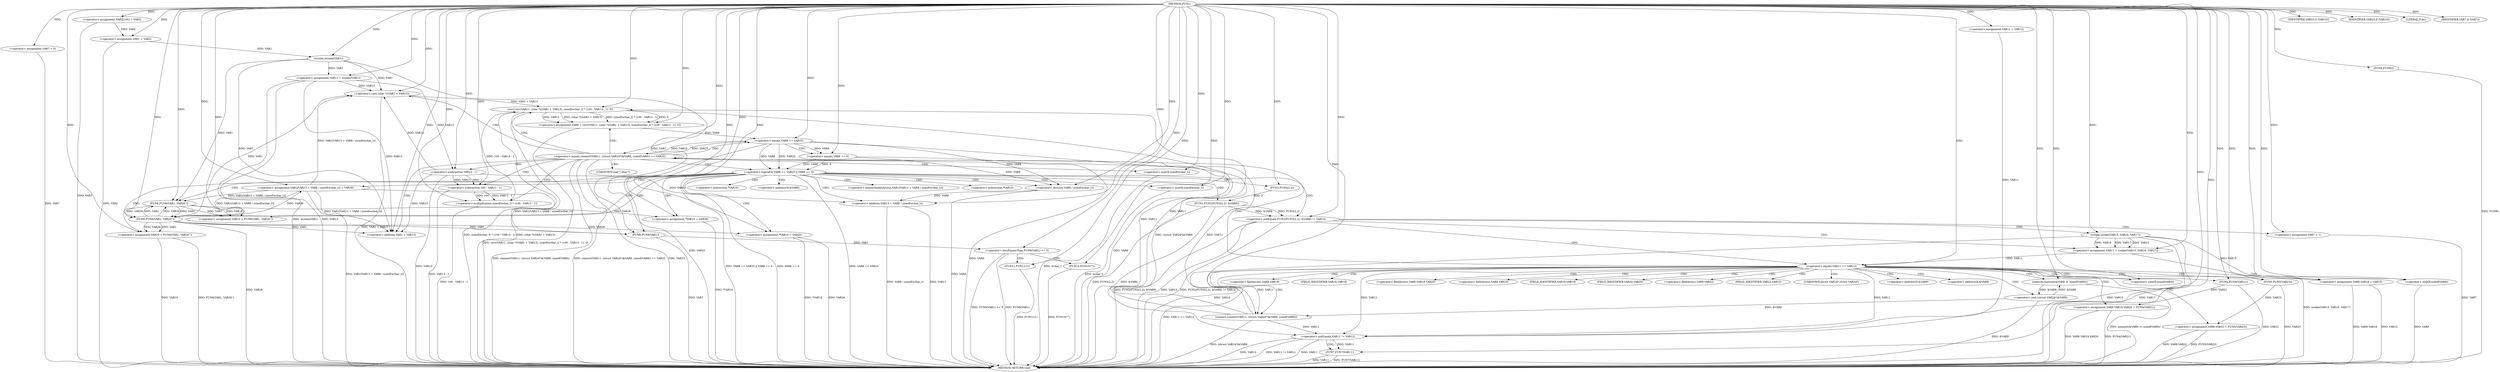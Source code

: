 digraph FUN1 {  
"1000100" [label = "(METHOD,FUN1)" ]
"1000280" [label = "(METHOD_RETURN,void)" ]
"1000104" [label = "(<operator>.assignment,VAR2[100] = VAR3)" ]
"1000107" [label = "(<operator>.assignment,VAR1 = VAR2)" ]
"1000115" [label = "(<operator>.assignment,VAR7 = 0)" ]
"1000122" [label = "(<operator>.assignment,VAR11 = VAR12)" ]
"1000126" [label = "(<operator>.assignment,VAR13 = wcslen(VAR1))" ]
"1000128" [label = "(wcslen,wcslen(VAR1))" ]
"1000133" [label = "(<operator>.notEquals,FUN2(FUN3(2,2), &VAR6) != VAR14)" ]
"1000134" [label = "(FUN2,FUN2(FUN3(2,2), &VAR6))" ]
"1000135" [label = "(FUN3,FUN3(2,2))" ]
"1000143" [label = "(<operator>.assignment,VAR7 = 1)" ]
"1000146" [label = "(<operator>.assignment,VAR11 = socket(VAR15, VAR16, VAR17))" ]
"1000148" [label = "(socket,socket(VAR15, VAR16, VAR17))" ]
"1000153" [label = "(<operator>.equals,VAR11 == VAR12)" ]
"1000158" [label = "(memset,memset(&VAR9, 0, sizeof(VAR9)))" ]
"1000162" [label = "(<operator>.sizeOf,sizeof(VAR9))" ]
"1000164" [label = "(<operator>.assignment,VAR9.VAR18 = VAR15)" ]
"1000169" [label = "(<operator>.assignment,VAR9.VAR19.VAR20 = FUN4(VAR21))" ]
"1000175" [label = "(FUN4,FUN4(VAR21))" ]
"1000177" [label = "(<operator>.assignment,VAR9.VAR22 = FUN5(VAR23))" ]
"1000181" [label = "(FUN5,FUN5(VAR23))" ]
"1000184" [label = "(<operator>.equals,connect(VAR11, (struct VAR24*)&VAR9, sizeof(VAR9)) == VAR25)" ]
"1000185" [label = "(connect,connect(VAR11, (struct VAR24*)&VAR9, sizeof(VAR9)))" ]
"1000187" [label = "(<operator>.cast,(struct VAR24*)&VAR9)" ]
"1000191" [label = "(<operator>.sizeOf,sizeof(VAR9))" ]
"1000196" [label = "(<operator>.assignment,VAR8 = recv(VAR11, (char *)(VAR1 + VAR13), sizeof(wchar_t) * (100 - VAR13 - 1), 0))" ]
"1000198" [label = "(recv,recv(VAR11, (char *)(VAR1 + VAR13), sizeof(wchar_t) * (100 - VAR13 - 1), 0))" ]
"1000200" [label = "(<operator>.cast,(char *)(VAR1 + VAR13))" ]
"1000202" [label = "(<operator>.addition,VAR1 + VAR13)" ]
"1000205" [label = "(<operator>.multiplication,sizeof(wchar_t) * (100 - VAR13 - 1))" ]
"1000206" [label = "(<operator>.sizeOf,sizeof(wchar_t))" ]
"1000208" [label = "(<operator>.subtraction,100 - VAR13 - 1)" ]
"1000210" [label = "(<operator>.subtraction,VAR13 - 1)" ]
"1000215" [label = "(<operator>.logicalOr,VAR8 == VAR25 || VAR8 == 0)" ]
"1000216" [label = "(<operator>.equals,VAR8 == VAR25)" ]
"1000219" [label = "(<operator>.equals,VAR8 == 0)" ]
"1000224" [label = "(<operator>.assignment,VAR1[VAR13 + VAR8 / sizeof(wchar_t)] = VAR26)" ]
"1000227" [label = "(<operator>.addition,VAR13 + VAR8 / sizeof(wchar_t))" ]
"1000229" [label = "(<operator>.division,VAR8 / sizeof(wchar_t))" ]
"1000231" [label = "(<operator>.sizeOf,sizeof(wchar_t))" ]
"1000234" [label = "(<operator>.assignment,VAR10 = FUN6(VAR1, VAR26''))" ]
"1000236" [label = "(FUN6,FUN6(VAR1, VAR26''))" ]
"1000240" [label = "(IDENTIFIER,VAR10,if (VAR10))" ]
"1000242" [label = "(<operator>.assignment,*VAR10 = VAR26)" ]
"1000246" [label = "(<operator>.assignment,VAR10 = FUN6(VAR1, VAR26''))" ]
"1000248" [label = "(FUN6,FUN6(VAR1, VAR26''))" ]
"1000252" [label = "(IDENTIFIER,VAR10,if (VAR10))" ]
"1000254" [label = "(<operator>.assignment,*VAR10 = VAR26)" ]
"1000258" [label = "(LITERAL,0,do)" ]
"1000260" [label = "(<operator>.notEquals,VAR11 != VAR12)" ]
"1000264" [label = "(FUN7,FUN7(VAR11))" ]
"1000267" [label = "(IDENTIFIER,VAR7,if (VAR7))" ]
"1000269" [label = "(FUN8,FUN8())" ]
"1000271" [label = "(<operator>.lessEqualsThan,FUN9(VAR1) <= 0)" ]
"1000272" [label = "(FUN9,FUN9(VAR1))" ]
"1000276" [label = "(FUN10,FUN10(\"\"))" ]
"1000278" [label = "(FUN11,FUN11(1))" ]
"1000138" [label = "(<operator>.addressOf,&VAR6)" ]
"1000159" [label = "(<operator>.addressOf,&VAR9)" ]
"1000165" [label = "(<operator>.fieldAccess,VAR9.VAR18)" ]
"1000167" [label = "(FIELD_IDENTIFIER,VAR18,VAR18)" ]
"1000170" [label = "(<operator>.fieldAccess,VAR9.VAR19.VAR20)" ]
"1000171" [label = "(<operator>.fieldAccess,VAR9.VAR19)" ]
"1000173" [label = "(FIELD_IDENTIFIER,VAR19,VAR19)" ]
"1000174" [label = "(FIELD_IDENTIFIER,VAR20,VAR20)" ]
"1000178" [label = "(<operator>.fieldAccess,VAR9.VAR22)" ]
"1000180" [label = "(FIELD_IDENTIFIER,VAR22,VAR22)" ]
"1000188" [label = "(UNKNOWN,struct VAR24*,struct VAR24*)" ]
"1000189" [label = "(<operator>.addressOf,&VAR9)" ]
"1000201" [label = "(UNKNOWN,char *,char *)" ]
"1000225" [label = "(<operator>.indirectIndexAccess,VAR1[VAR13 + VAR8 / sizeof(wchar_t)])" ]
"1000243" [label = "(<operator>.indirection,*VAR10)" ]
"1000255" [label = "(<operator>.indirection,*VAR10)" ]
  "1000184" -> "1000280"  [ label = "DDG: connect(VAR11, (struct VAR24*)&VAR9, sizeof(VAR9))"] 
  "1000215" -> "1000280"  [ label = "DDG: VAR8 == 0"] 
  "1000177" -> "1000280"  [ label = "DDG: FUN5(VAR23)"] 
  "1000260" -> "1000280"  [ label = "DDG: VAR12"] 
  "1000198" -> "1000280"  [ label = "DDG: sizeof(wchar_t) * (100 - VAR13 - 1)"] 
  "1000181" -> "1000280"  [ label = "DDG: VAR23"] 
  "1000177" -> "1000280"  [ label = "DDG: VAR9.VAR22"] 
  "1000246" -> "1000280"  [ label = "DDG: FUN6(VAR1, VAR26'')"] 
  "1000164" -> "1000280"  [ label = "DDG: VAR15"] 
  "1000260" -> "1000280"  [ label = "DDG: VAR11 != VAR12"] 
  "1000185" -> "1000280"  [ label = "DDG: (struct VAR24*)&VAR9"] 
  "1000224" -> "1000280"  [ label = "DDG: VAR1[VAR13 + VAR8 / sizeof(wchar_t)]"] 
  "1000208" -> "1000280"  [ label = "DDG: VAR13 - 1"] 
  "1000148" -> "1000280"  [ label = "DDG: VAR17"] 
  "1000198" -> "1000280"  [ label = "DDG: (char *)(VAR1 + VAR13)"] 
  "1000215" -> "1000280"  [ label = "DDG: VAR8 == VAR25"] 
  "1000254" -> "1000280"  [ label = "DDG: *VAR10"] 
  "1000216" -> "1000280"  [ label = "DDG: VAR8"] 
  "1000227" -> "1000280"  [ label = "DDG: VAR13"] 
  "1000187" -> "1000280"  [ label = "DDG: &VAR9"] 
  "1000269" -> "1000280"  [ label = "DDG: FUN8()"] 
  "1000133" -> "1000280"  [ label = "DDG: VAR14"] 
  "1000184" -> "1000280"  [ label = "DDG: connect(VAR11, (struct VAR24*)&VAR9, sizeof(VAR9)) == VAR25"] 
  "1000264" -> "1000280"  [ label = "DDG: VAR11"] 
  "1000227" -> "1000280"  [ label = "DDG: VAR8 / sizeof(wchar_t)"] 
  "1000158" -> "1000280"  [ label = "DDG: memset(&VAR9, 0, sizeof(VAR9))"] 
  "1000143" -> "1000280"  [ label = "DDG: VAR7"] 
  "1000133" -> "1000280"  [ label = "DDG: FUN2(FUN3(2,2), &VAR6)"] 
  "1000264" -> "1000280"  [ label = "DDG: FUN7(VAR11)"] 
  "1000216" -> "1000280"  [ label = "DDG: VAR25"] 
  "1000205" -> "1000280"  [ label = "DDG: 100 - VAR13 - 1"] 
  "1000148" -> "1000280"  [ label = "DDG: VAR15"] 
  "1000146" -> "1000280"  [ label = "DDG: socket(VAR15, VAR16, VAR17)"] 
  "1000175" -> "1000280"  [ label = "DDG: VAR21"] 
  "1000206" -> "1000280"  [ label = "DDG: wchar_t"] 
  "1000126" -> "1000280"  [ label = "DDG: VAR13"] 
  "1000153" -> "1000280"  [ label = "DDG: VAR11 == VAR12"] 
  "1000278" -> "1000280"  [ label = "DDG: FUN11(1)"] 
  "1000276" -> "1000280"  [ label = "DDG: FUN10(\"\")"] 
  "1000133" -> "1000280"  [ label = "DDG: FUN2(FUN3(2,2), &VAR6) != VAR14"] 
  "1000272" -> "1000280"  [ label = "DDG: VAR1"] 
  "1000231" -> "1000280"  [ label = "DDG: wchar_t"] 
  "1000134" -> "1000280"  [ label = "DDG: FUN3(2,2)"] 
  "1000184" -> "1000280"  [ label = "DDG: VAR25"] 
  "1000210" -> "1000280"  [ label = "DDG: VAR13"] 
  "1000219" -> "1000280"  [ label = "DDG: VAR8"] 
  "1000229" -> "1000280"  [ label = "DDG: VAR8"] 
  "1000215" -> "1000280"  [ label = "DDG: VAR8 == VAR25 || VAR8 == 0"] 
  "1000169" -> "1000280"  [ label = "DDG: VAR9.VAR19.VAR20"] 
  "1000148" -> "1000280"  [ label = "DDG: VAR16"] 
  "1000254" -> "1000280"  [ label = "DDG: VAR26"] 
  "1000260" -> "1000280"  [ label = "DDG: VAR11"] 
  "1000126" -> "1000280"  [ label = "DDG: wcslen(VAR1)"] 
  "1000248" -> "1000280"  [ label = "DDG: VAR26"] 
  "1000271" -> "1000280"  [ label = "DDG: FUN9(VAR1)"] 
  "1000134" -> "1000280"  [ label = "DDG: &VAR6"] 
  "1000271" -> "1000280"  [ label = "DDG: FUN9(VAR1) <= 0"] 
  "1000115" -> "1000280"  [ label = "DDG: VAR7"] 
  "1000191" -> "1000280"  [ label = "DDG: VAR9"] 
  "1000242" -> "1000280"  [ label = "DDG: *VAR10"] 
  "1000104" -> "1000280"  [ label = "DDG: VAR3"] 
  "1000169" -> "1000280"  [ label = "DDG: FUN4(VAR21)"] 
  "1000107" -> "1000280"  [ label = "DDG: VAR2"] 
  "1000246" -> "1000280"  [ label = "DDG: VAR10"] 
  "1000200" -> "1000280"  [ label = "DDG: VAR1 + VAR13"] 
  "1000196" -> "1000280"  [ label = "DDG: recv(VAR11, (char *)(VAR1 + VAR13), sizeof(wchar_t) * (100 - VAR13 - 1), 0)"] 
  "1000164" -> "1000280"  [ label = "DDG: VAR9.VAR18"] 
  "1000100" -> "1000104"  [ label = "DDG: "] 
  "1000104" -> "1000107"  [ label = "DDG: VAR2"] 
  "1000100" -> "1000107"  [ label = "DDG: "] 
  "1000100" -> "1000115"  [ label = "DDG: "] 
  "1000100" -> "1000122"  [ label = "DDG: "] 
  "1000128" -> "1000126"  [ label = "DDG: VAR1"] 
  "1000100" -> "1000126"  [ label = "DDG: "] 
  "1000107" -> "1000128"  [ label = "DDG: VAR1"] 
  "1000100" -> "1000128"  [ label = "DDG: "] 
  "1000134" -> "1000133"  [ label = "DDG: FUN3(2,2)"] 
  "1000134" -> "1000133"  [ label = "DDG: &VAR6"] 
  "1000135" -> "1000134"  [ label = "DDG: 2"] 
  "1000100" -> "1000135"  [ label = "DDG: "] 
  "1000100" -> "1000133"  [ label = "DDG: "] 
  "1000100" -> "1000143"  [ label = "DDG: "] 
  "1000148" -> "1000146"  [ label = "DDG: VAR15"] 
  "1000148" -> "1000146"  [ label = "DDG: VAR16"] 
  "1000148" -> "1000146"  [ label = "DDG: VAR17"] 
  "1000100" -> "1000146"  [ label = "DDG: "] 
  "1000100" -> "1000148"  [ label = "DDG: "] 
  "1000146" -> "1000153"  [ label = "DDG: VAR11"] 
  "1000100" -> "1000153"  [ label = "DDG: "] 
  "1000187" -> "1000158"  [ label = "DDG: &VAR9"] 
  "1000100" -> "1000158"  [ label = "DDG: "] 
  "1000100" -> "1000162"  [ label = "DDG: "] 
  "1000148" -> "1000164"  [ label = "DDG: VAR15"] 
  "1000100" -> "1000164"  [ label = "DDG: "] 
  "1000175" -> "1000169"  [ label = "DDG: VAR21"] 
  "1000100" -> "1000175"  [ label = "DDG: "] 
  "1000181" -> "1000177"  [ label = "DDG: VAR23"] 
  "1000100" -> "1000181"  [ label = "DDG: "] 
  "1000185" -> "1000184"  [ label = "DDG: VAR11"] 
  "1000185" -> "1000184"  [ label = "DDG: (struct VAR24*)&VAR9"] 
  "1000153" -> "1000185"  [ label = "DDG: VAR11"] 
  "1000100" -> "1000185"  [ label = "DDG: "] 
  "1000187" -> "1000185"  [ label = "DDG: &VAR9"] 
  "1000158" -> "1000187"  [ label = "DDG: &VAR9"] 
  "1000100" -> "1000191"  [ label = "DDG: "] 
  "1000216" -> "1000184"  [ label = "DDG: VAR25"] 
  "1000100" -> "1000184"  [ label = "DDG: "] 
  "1000198" -> "1000196"  [ label = "DDG: VAR11"] 
  "1000198" -> "1000196"  [ label = "DDG: (char *)(VAR1 + VAR13)"] 
  "1000198" -> "1000196"  [ label = "DDG: sizeof(wchar_t) * (100 - VAR13 - 1)"] 
  "1000198" -> "1000196"  [ label = "DDG: 0"] 
  "1000100" -> "1000196"  [ label = "DDG: "] 
  "1000185" -> "1000198"  [ label = "DDG: VAR11"] 
  "1000100" -> "1000198"  [ label = "DDG: "] 
  "1000200" -> "1000198"  [ label = "DDG: VAR1 + VAR13"] 
  "1000224" -> "1000200"  [ label = "DDG: VAR1[VAR13 + VAR8 / sizeof(wchar_t)]"] 
  "1000128" -> "1000200"  [ label = "DDG: VAR1"] 
  "1000248" -> "1000200"  [ label = "DDG: VAR1"] 
  "1000100" -> "1000200"  [ label = "DDG: "] 
  "1000126" -> "1000200"  [ label = "DDG: VAR13"] 
  "1000210" -> "1000200"  [ label = "DDG: VAR13"] 
  "1000224" -> "1000202"  [ label = "DDG: VAR1[VAR13 + VAR8 / sizeof(wchar_t)]"] 
  "1000128" -> "1000202"  [ label = "DDG: VAR1"] 
  "1000248" -> "1000202"  [ label = "DDG: VAR1"] 
  "1000100" -> "1000202"  [ label = "DDG: "] 
  "1000126" -> "1000202"  [ label = "DDG: VAR13"] 
  "1000210" -> "1000202"  [ label = "DDG: VAR13"] 
  "1000205" -> "1000198"  [ label = "DDG: 100 - VAR13 - 1"] 
  "1000100" -> "1000205"  [ label = "DDG: "] 
  "1000100" -> "1000206"  [ label = "DDG: "] 
  "1000208" -> "1000205"  [ label = "DDG: 100"] 
  "1000208" -> "1000205"  [ label = "DDG: VAR13 - 1"] 
  "1000100" -> "1000208"  [ label = "DDG: "] 
  "1000210" -> "1000208"  [ label = "DDG: VAR13"] 
  "1000210" -> "1000208"  [ label = "DDG: 1"] 
  "1000100" -> "1000210"  [ label = "DDG: "] 
  "1000126" -> "1000210"  [ label = "DDG: VAR13"] 
  "1000216" -> "1000215"  [ label = "DDG: VAR8"] 
  "1000216" -> "1000215"  [ label = "DDG: VAR25"] 
  "1000196" -> "1000216"  [ label = "DDG: VAR8"] 
  "1000100" -> "1000216"  [ label = "DDG: "] 
  "1000184" -> "1000216"  [ label = "DDG: VAR25"] 
  "1000219" -> "1000215"  [ label = "DDG: VAR8"] 
  "1000219" -> "1000215"  [ label = "DDG: 0"] 
  "1000216" -> "1000219"  [ label = "DDG: VAR8"] 
  "1000100" -> "1000219"  [ label = "DDG: "] 
  "1000248" -> "1000224"  [ label = "DDG: VAR26"] 
  "1000100" -> "1000224"  [ label = "DDG: "] 
  "1000210" -> "1000227"  [ label = "DDG: VAR13"] 
  "1000100" -> "1000227"  [ label = "DDG: "] 
  "1000229" -> "1000227"  [ label = "DDG: VAR8"] 
  "1000216" -> "1000229"  [ label = "DDG: VAR8"] 
  "1000219" -> "1000229"  [ label = "DDG: VAR8"] 
  "1000100" -> "1000229"  [ label = "DDG: "] 
  "1000100" -> "1000231"  [ label = "DDG: "] 
  "1000236" -> "1000234"  [ label = "DDG: VAR1"] 
  "1000236" -> "1000234"  [ label = "DDG: VAR26"] 
  "1000100" -> "1000234"  [ label = "DDG: "] 
  "1000224" -> "1000236"  [ label = "DDG: VAR1[VAR13 + VAR8 / sizeof(wchar_t)]"] 
  "1000100" -> "1000236"  [ label = "DDG: "] 
  "1000128" -> "1000236"  [ label = "DDG: VAR1"] 
  "1000248" -> "1000236"  [ label = "DDG: VAR1"] 
  "1000248" -> "1000236"  [ label = "DDG: VAR26"] 
  "1000100" -> "1000240"  [ label = "DDG: "] 
  "1000236" -> "1000242"  [ label = "DDG: VAR26"] 
  "1000100" -> "1000242"  [ label = "DDG: "] 
  "1000248" -> "1000246"  [ label = "DDG: VAR1"] 
  "1000248" -> "1000246"  [ label = "DDG: VAR26"] 
  "1000100" -> "1000246"  [ label = "DDG: "] 
  "1000224" -> "1000248"  [ label = "DDG: VAR1[VAR13 + VAR8 / sizeof(wchar_t)]"] 
  "1000236" -> "1000248"  [ label = "DDG: VAR1"] 
  "1000100" -> "1000248"  [ label = "DDG: "] 
  "1000236" -> "1000248"  [ label = "DDG: VAR26"] 
  "1000100" -> "1000252"  [ label = "DDG: "] 
  "1000248" -> "1000254"  [ label = "DDG: VAR26"] 
  "1000100" -> "1000254"  [ label = "DDG: "] 
  "1000100" -> "1000258"  [ label = "DDG: "] 
  "1000185" -> "1000260"  [ label = "DDG: VAR11"] 
  "1000122" -> "1000260"  [ label = "DDG: VAR11"] 
  "1000153" -> "1000260"  [ label = "DDG: VAR11"] 
  "1000198" -> "1000260"  [ label = "DDG: VAR11"] 
  "1000100" -> "1000260"  [ label = "DDG: "] 
  "1000153" -> "1000260"  [ label = "DDG: VAR12"] 
  "1000260" -> "1000264"  [ label = "DDG: VAR11"] 
  "1000100" -> "1000264"  [ label = "DDG: "] 
  "1000100" -> "1000267"  [ label = "DDG: "] 
  "1000100" -> "1000269"  [ label = "DDG: "] 
  "1000272" -> "1000271"  [ label = "DDG: VAR1"] 
  "1000224" -> "1000272"  [ label = "DDG: VAR1[VAR13 + VAR8 / sizeof(wchar_t)]"] 
  "1000128" -> "1000272"  [ label = "DDG: VAR1"] 
  "1000248" -> "1000272"  [ label = "DDG: VAR1"] 
  "1000100" -> "1000272"  [ label = "DDG: "] 
  "1000100" -> "1000271"  [ label = "DDG: "] 
  "1000100" -> "1000276"  [ label = "DDG: "] 
  "1000100" -> "1000278"  [ label = "DDG: "] 
  "1000133" -> "1000148"  [ label = "CDG: "] 
  "1000133" -> "1000146"  [ label = "CDG: "] 
  "1000133" -> "1000153"  [ label = "CDG: "] 
  "1000133" -> "1000143"  [ label = "CDG: "] 
  "1000153" -> "1000164"  [ label = "CDG: "] 
  "1000153" -> "1000174"  [ label = "CDG: "] 
  "1000153" -> "1000191"  [ label = "CDG: "] 
  "1000153" -> "1000180"  [ label = "CDG: "] 
  "1000153" -> "1000165"  [ label = "CDG: "] 
  "1000153" -> "1000188"  [ label = "CDG: "] 
  "1000153" -> "1000167"  [ label = "CDG: "] 
  "1000153" -> "1000175"  [ label = "CDG: "] 
  "1000153" -> "1000187"  [ label = "CDG: "] 
  "1000153" -> "1000185"  [ label = "CDG: "] 
  "1000153" -> "1000189"  [ label = "CDG: "] 
  "1000153" -> "1000169"  [ label = "CDG: "] 
  "1000153" -> "1000178"  [ label = "CDG: "] 
  "1000153" -> "1000159"  [ label = "CDG: "] 
  "1000153" -> "1000173"  [ label = "CDG: "] 
  "1000153" -> "1000158"  [ label = "CDG: "] 
  "1000153" -> "1000170"  [ label = "CDG: "] 
  "1000153" -> "1000171"  [ label = "CDG: "] 
  "1000153" -> "1000184"  [ label = "CDG: "] 
  "1000153" -> "1000177"  [ label = "CDG: "] 
  "1000153" -> "1000162"  [ label = "CDG: "] 
  "1000153" -> "1000181"  [ label = "CDG: "] 
  "1000184" -> "1000200"  [ label = "CDG: "] 
  "1000184" -> "1000208"  [ label = "CDG: "] 
  "1000184" -> "1000216"  [ label = "CDG: "] 
  "1000184" -> "1000210"  [ label = "CDG: "] 
  "1000184" -> "1000206"  [ label = "CDG: "] 
  "1000184" -> "1000201"  [ label = "CDG: "] 
  "1000184" -> "1000198"  [ label = "CDG: "] 
  "1000184" -> "1000196"  [ label = "CDG: "] 
  "1000184" -> "1000215"  [ label = "CDG: "] 
  "1000184" -> "1000205"  [ label = "CDG: "] 
  "1000184" -> "1000202"  [ label = "CDG: "] 
  "1000215" -> "1000227"  [ label = "CDG: "] 
  "1000215" -> "1000236"  [ label = "CDG: "] 
  "1000215" -> "1000248"  [ label = "CDG: "] 
  "1000215" -> "1000224"  [ label = "CDG: "] 
  "1000215" -> "1000246"  [ label = "CDG: "] 
  "1000215" -> "1000229"  [ label = "CDG: "] 
  "1000215" -> "1000234"  [ label = "CDG: "] 
  "1000215" -> "1000225"  [ label = "CDG: "] 
  "1000215" -> "1000231"  [ label = "CDG: "] 
  "1000215" -> "1000133"  [ label = "CDG: "] 
  "1000215" -> "1000138"  [ label = "CDG: "] 
  "1000215" -> "1000135"  [ label = "CDG: "] 
  "1000215" -> "1000134"  [ label = "CDG: "] 
  "1000215" -> "1000243"  [ label = "CDG: "] 
  "1000215" -> "1000242"  [ label = "CDG: "] 
  "1000215" -> "1000255"  [ label = "CDG: "] 
  "1000215" -> "1000254"  [ label = "CDG: "] 
  "1000216" -> "1000219"  [ label = "CDG: "] 
  "1000260" -> "1000264"  [ label = "CDG: "] 
  "1000271" -> "1000276"  [ label = "CDG: "] 
  "1000271" -> "1000278"  [ label = "CDG: "] 
}
